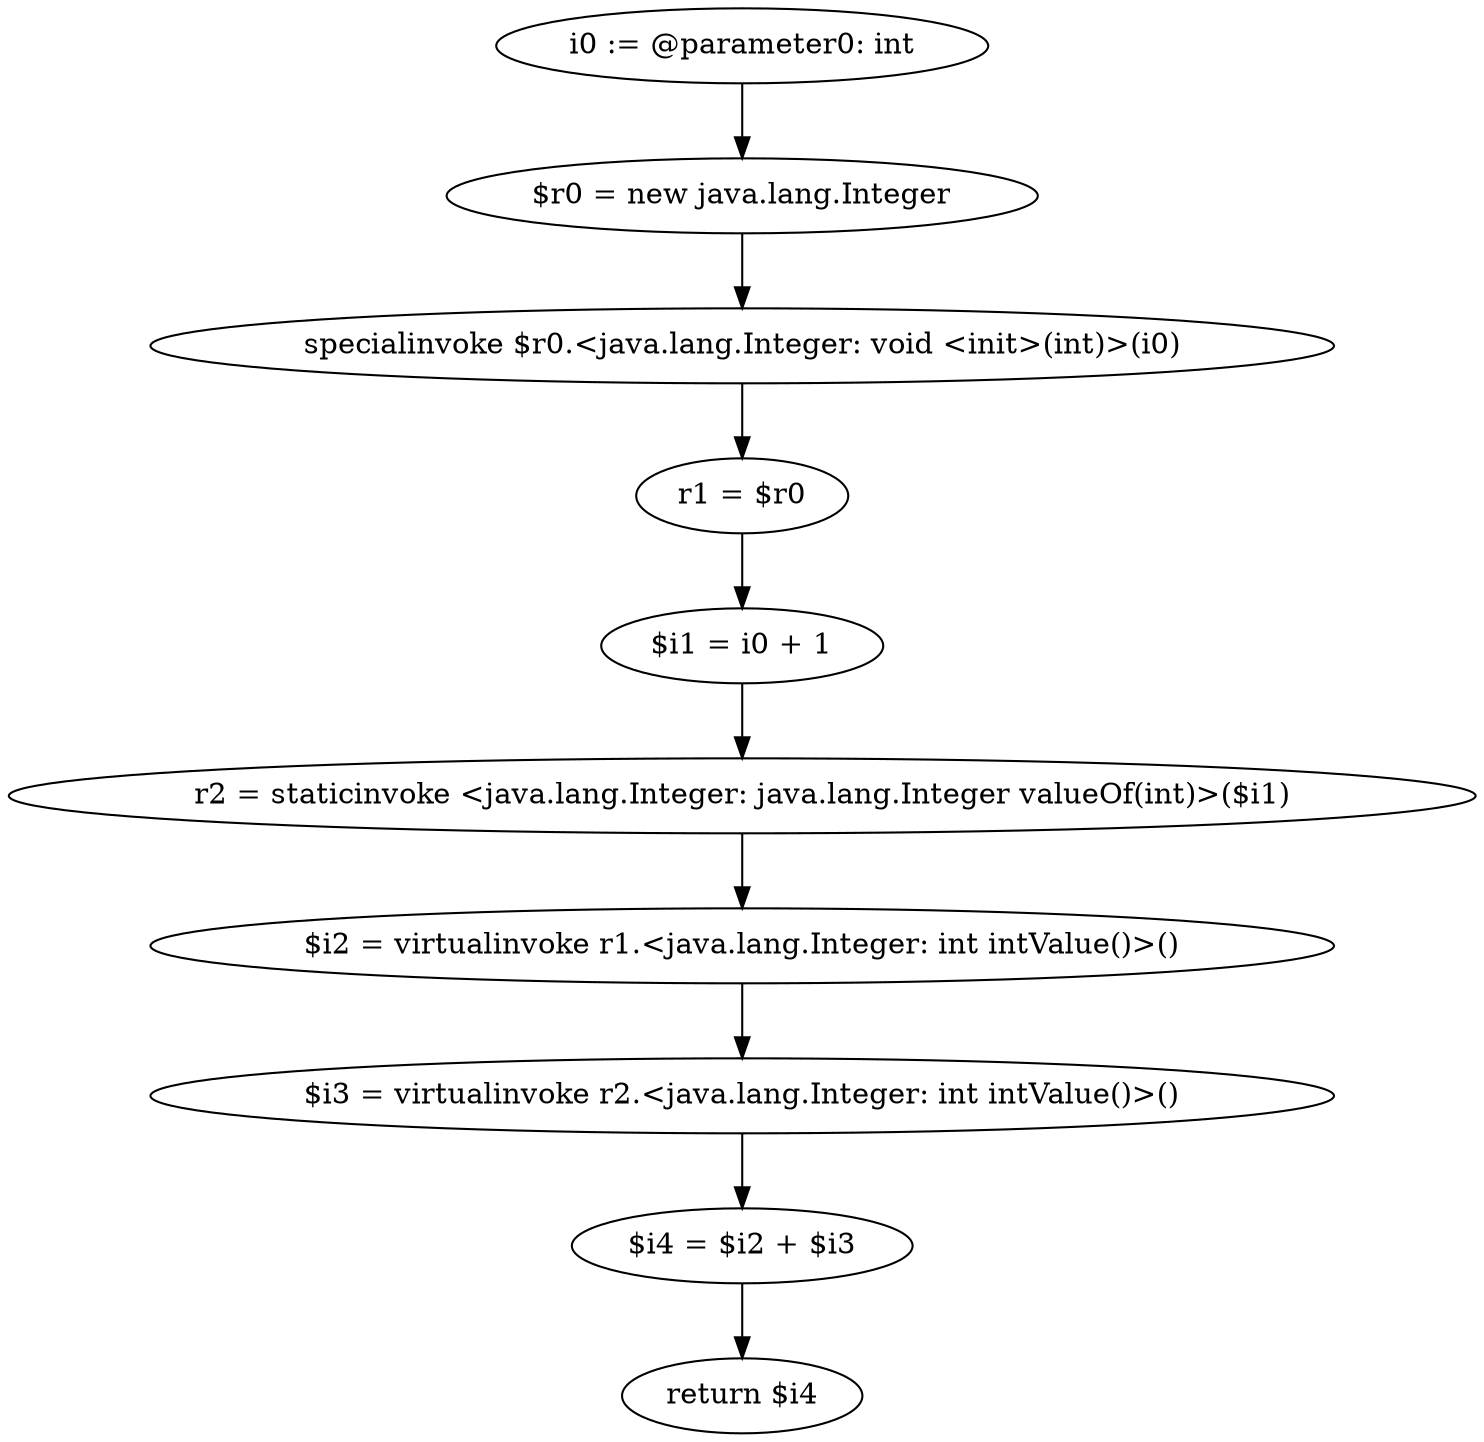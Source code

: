 digraph "unitGraph" {
    "i0 := @parameter0: int"
    "$r0 = new java.lang.Integer"
    "specialinvoke $r0.<java.lang.Integer: void <init>(int)>(i0)"
    "r1 = $r0"
    "$i1 = i0 + 1"
    "r2 = staticinvoke <java.lang.Integer: java.lang.Integer valueOf(int)>($i1)"
    "$i2 = virtualinvoke r1.<java.lang.Integer: int intValue()>()"
    "$i3 = virtualinvoke r2.<java.lang.Integer: int intValue()>()"
    "$i4 = $i2 + $i3"
    "return $i4"
    "i0 := @parameter0: int"->"$r0 = new java.lang.Integer";
    "$r0 = new java.lang.Integer"->"specialinvoke $r0.<java.lang.Integer: void <init>(int)>(i0)";
    "specialinvoke $r0.<java.lang.Integer: void <init>(int)>(i0)"->"r1 = $r0";
    "r1 = $r0"->"$i1 = i0 + 1";
    "$i1 = i0 + 1"->"r2 = staticinvoke <java.lang.Integer: java.lang.Integer valueOf(int)>($i1)";
    "r2 = staticinvoke <java.lang.Integer: java.lang.Integer valueOf(int)>($i1)"->"$i2 = virtualinvoke r1.<java.lang.Integer: int intValue()>()";
    "$i2 = virtualinvoke r1.<java.lang.Integer: int intValue()>()"->"$i3 = virtualinvoke r2.<java.lang.Integer: int intValue()>()";
    "$i3 = virtualinvoke r2.<java.lang.Integer: int intValue()>()"->"$i4 = $i2 + $i3";
    "$i4 = $i2 + $i3"->"return $i4";
}
